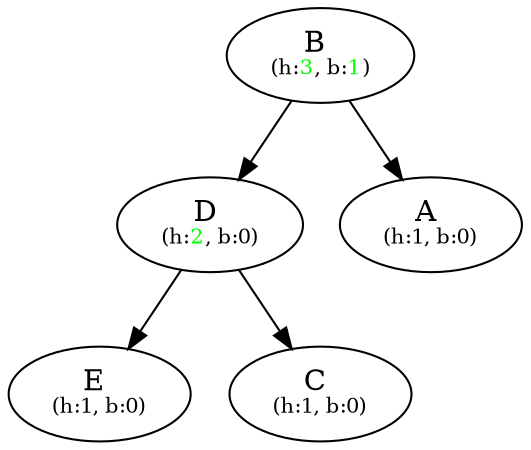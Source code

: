 digraph {
  nB [label="B" pos="1.4,2.0!" label=<B <br/><font point-size="10">(h:<font color="green">3</font>, b:<font color="green">1</font>)</font>>]
  nD [label="D" pos="2.8,1.0!" label=<D <br/><font point-size="10">(h:<font color="green">2</font>, b:0)</font>>]
  nE [label="E" pos="3.5,0.0!" label=<E <br/><font point-size="10">(h:1, b:0)</font>>]
  nC [label="C" pos="2.0999999999999996,0.0!" label=<C <br/><font point-size="10">(h:1, b:0)</font>>]
  nA [label="A" pos="0.0,1.0!" label=<A <br/><font point-size="10">(h:1, b:0)</font>>]
  nB -> nD 
  nD -> nE 
  nD -> nC 
  nB -> nA 
}